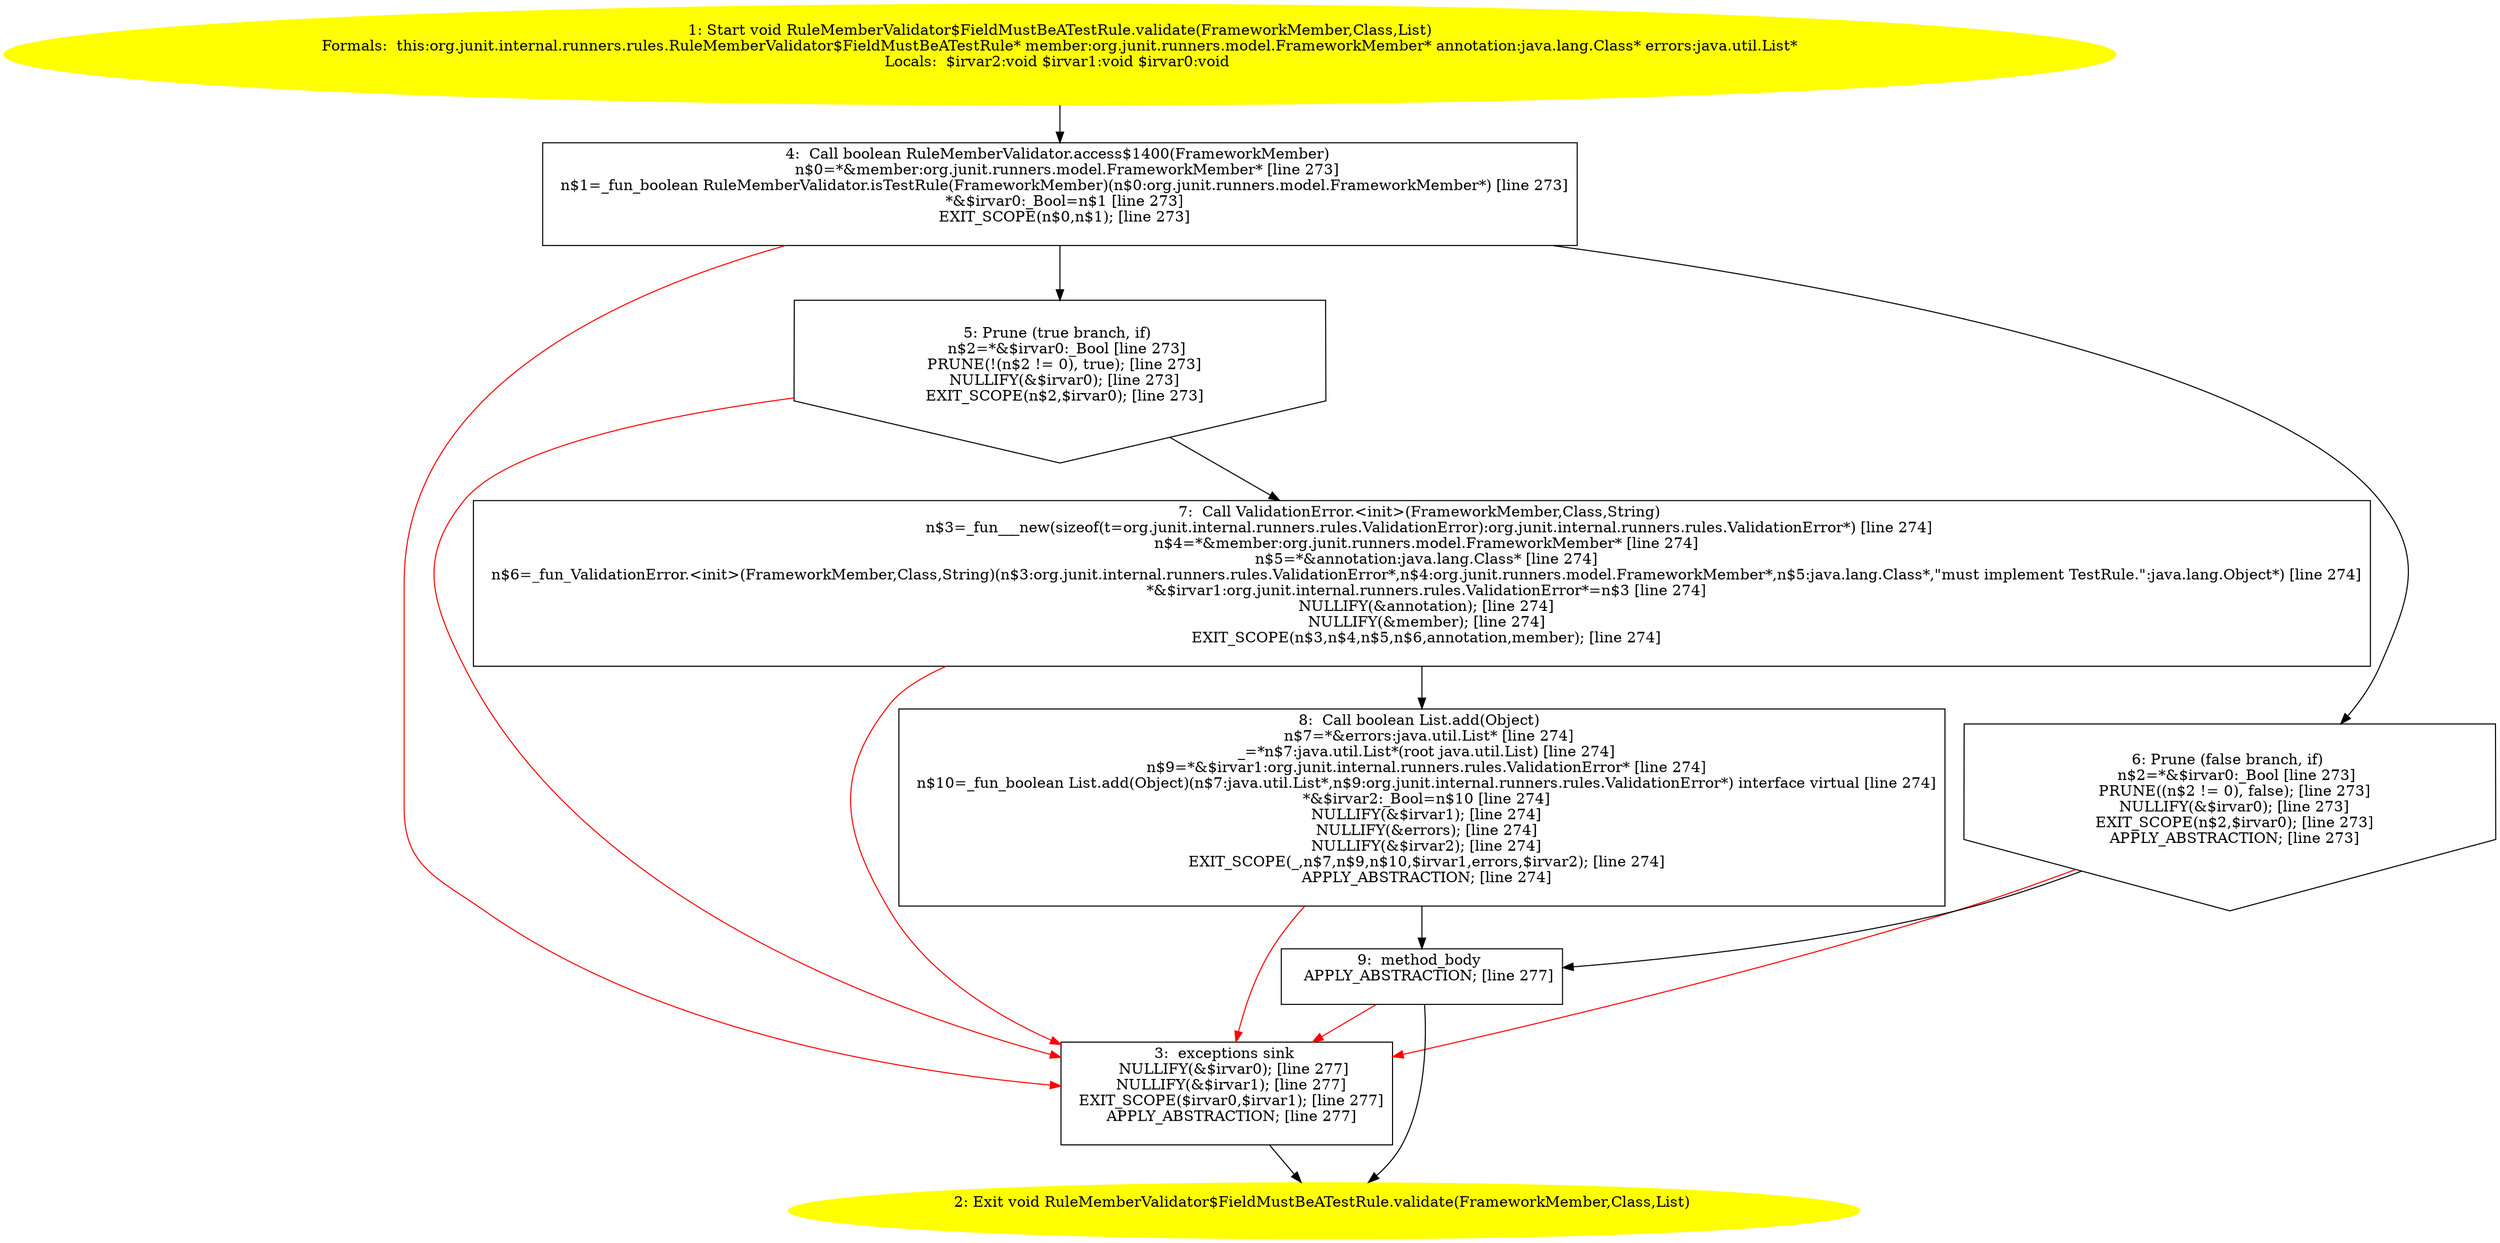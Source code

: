 /* @generated */
digraph cfg {
"org.junit.internal.runners.rules.RuleMemberValidator$FieldMustBeATestRule.validate(org.junit.runners.efe6559dbe6778e09647a5a4f58136d4_1" [label="1: Start void RuleMemberValidator$FieldMustBeATestRule.validate(FrameworkMember,Class,List)\nFormals:  this:org.junit.internal.runners.rules.RuleMemberValidator$FieldMustBeATestRule* member:org.junit.runners.model.FrameworkMember* annotation:java.lang.Class* errors:java.util.List*\nLocals:  $irvar2:void $irvar1:void $irvar0:void \n  " color=yellow style=filled]
	

	 "org.junit.internal.runners.rules.RuleMemberValidator$FieldMustBeATestRule.validate(org.junit.runners.efe6559dbe6778e09647a5a4f58136d4_1" -> "org.junit.internal.runners.rules.RuleMemberValidator$FieldMustBeATestRule.validate(org.junit.runners.efe6559dbe6778e09647a5a4f58136d4_4" ;
"org.junit.internal.runners.rules.RuleMemberValidator$FieldMustBeATestRule.validate(org.junit.runners.efe6559dbe6778e09647a5a4f58136d4_2" [label="2: Exit void RuleMemberValidator$FieldMustBeATestRule.validate(FrameworkMember,Class,List) \n  " color=yellow style=filled]
	

"org.junit.internal.runners.rules.RuleMemberValidator$FieldMustBeATestRule.validate(org.junit.runners.efe6559dbe6778e09647a5a4f58136d4_3" [label="3:  exceptions sink \n   NULLIFY(&$irvar0); [line 277]\n  NULLIFY(&$irvar1); [line 277]\n  EXIT_SCOPE($irvar0,$irvar1); [line 277]\n  APPLY_ABSTRACTION; [line 277]\n " shape="box"]
	

	 "org.junit.internal.runners.rules.RuleMemberValidator$FieldMustBeATestRule.validate(org.junit.runners.efe6559dbe6778e09647a5a4f58136d4_3" -> "org.junit.internal.runners.rules.RuleMemberValidator$FieldMustBeATestRule.validate(org.junit.runners.efe6559dbe6778e09647a5a4f58136d4_2" ;
"org.junit.internal.runners.rules.RuleMemberValidator$FieldMustBeATestRule.validate(org.junit.runners.efe6559dbe6778e09647a5a4f58136d4_4" [label="4:  Call boolean RuleMemberValidator.access$1400(FrameworkMember) \n   n$0=*&member:org.junit.runners.model.FrameworkMember* [line 273]\n  n$1=_fun_boolean RuleMemberValidator.isTestRule(FrameworkMember)(n$0:org.junit.runners.model.FrameworkMember*) [line 273]\n  *&$irvar0:_Bool=n$1 [line 273]\n  EXIT_SCOPE(n$0,n$1); [line 273]\n " shape="box"]
	

	 "org.junit.internal.runners.rules.RuleMemberValidator$FieldMustBeATestRule.validate(org.junit.runners.efe6559dbe6778e09647a5a4f58136d4_4" -> "org.junit.internal.runners.rules.RuleMemberValidator$FieldMustBeATestRule.validate(org.junit.runners.efe6559dbe6778e09647a5a4f58136d4_5" ;
	 "org.junit.internal.runners.rules.RuleMemberValidator$FieldMustBeATestRule.validate(org.junit.runners.efe6559dbe6778e09647a5a4f58136d4_4" -> "org.junit.internal.runners.rules.RuleMemberValidator$FieldMustBeATestRule.validate(org.junit.runners.efe6559dbe6778e09647a5a4f58136d4_6" ;
	 "org.junit.internal.runners.rules.RuleMemberValidator$FieldMustBeATestRule.validate(org.junit.runners.efe6559dbe6778e09647a5a4f58136d4_4" -> "org.junit.internal.runners.rules.RuleMemberValidator$FieldMustBeATestRule.validate(org.junit.runners.efe6559dbe6778e09647a5a4f58136d4_3" [color="red" ];
"org.junit.internal.runners.rules.RuleMemberValidator$FieldMustBeATestRule.validate(org.junit.runners.efe6559dbe6778e09647a5a4f58136d4_5" [label="5: Prune (true branch, if) \n   n$2=*&$irvar0:_Bool [line 273]\n  PRUNE(!(n$2 != 0), true); [line 273]\n  NULLIFY(&$irvar0); [line 273]\n  EXIT_SCOPE(n$2,$irvar0); [line 273]\n " shape="invhouse"]
	

	 "org.junit.internal.runners.rules.RuleMemberValidator$FieldMustBeATestRule.validate(org.junit.runners.efe6559dbe6778e09647a5a4f58136d4_5" -> "org.junit.internal.runners.rules.RuleMemberValidator$FieldMustBeATestRule.validate(org.junit.runners.efe6559dbe6778e09647a5a4f58136d4_7" ;
	 "org.junit.internal.runners.rules.RuleMemberValidator$FieldMustBeATestRule.validate(org.junit.runners.efe6559dbe6778e09647a5a4f58136d4_5" -> "org.junit.internal.runners.rules.RuleMemberValidator$FieldMustBeATestRule.validate(org.junit.runners.efe6559dbe6778e09647a5a4f58136d4_3" [color="red" ];
"org.junit.internal.runners.rules.RuleMemberValidator$FieldMustBeATestRule.validate(org.junit.runners.efe6559dbe6778e09647a5a4f58136d4_6" [label="6: Prune (false branch, if) \n   n$2=*&$irvar0:_Bool [line 273]\n  PRUNE((n$2 != 0), false); [line 273]\n  NULLIFY(&$irvar0); [line 273]\n  EXIT_SCOPE(n$2,$irvar0); [line 273]\n  APPLY_ABSTRACTION; [line 273]\n " shape="invhouse"]
	

	 "org.junit.internal.runners.rules.RuleMemberValidator$FieldMustBeATestRule.validate(org.junit.runners.efe6559dbe6778e09647a5a4f58136d4_6" -> "org.junit.internal.runners.rules.RuleMemberValidator$FieldMustBeATestRule.validate(org.junit.runners.efe6559dbe6778e09647a5a4f58136d4_9" ;
	 "org.junit.internal.runners.rules.RuleMemberValidator$FieldMustBeATestRule.validate(org.junit.runners.efe6559dbe6778e09647a5a4f58136d4_6" -> "org.junit.internal.runners.rules.RuleMemberValidator$FieldMustBeATestRule.validate(org.junit.runners.efe6559dbe6778e09647a5a4f58136d4_3" [color="red" ];
"org.junit.internal.runners.rules.RuleMemberValidator$FieldMustBeATestRule.validate(org.junit.runners.efe6559dbe6778e09647a5a4f58136d4_7" [label="7:  Call ValidationError.<init>(FrameworkMember,Class,String) \n   n$3=_fun___new(sizeof(t=org.junit.internal.runners.rules.ValidationError):org.junit.internal.runners.rules.ValidationError*) [line 274]\n  n$4=*&member:org.junit.runners.model.FrameworkMember* [line 274]\n  n$5=*&annotation:java.lang.Class* [line 274]\n  n$6=_fun_ValidationError.<init>(FrameworkMember,Class,String)(n$3:org.junit.internal.runners.rules.ValidationError*,n$4:org.junit.runners.model.FrameworkMember*,n$5:java.lang.Class*,\"must implement TestRule.\":java.lang.Object*) [line 274]\n  *&$irvar1:org.junit.internal.runners.rules.ValidationError*=n$3 [line 274]\n  NULLIFY(&annotation); [line 274]\n  NULLIFY(&member); [line 274]\n  EXIT_SCOPE(n$3,n$4,n$5,n$6,annotation,member); [line 274]\n " shape="box"]
	

	 "org.junit.internal.runners.rules.RuleMemberValidator$FieldMustBeATestRule.validate(org.junit.runners.efe6559dbe6778e09647a5a4f58136d4_7" -> "org.junit.internal.runners.rules.RuleMemberValidator$FieldMustBeATestRule.validate(org.junit.runners.efe6559dbe6778e09647a5a4f58136d4_8" ;
	 "org.junit.internal.runners.rules.RuleMemberValidator$FieldMustBeATestRule.validate(org.junit.runners.efe6559dbe6778e09647a5a4f58136d4_7" -> "org.junit.internal.runners.rules.RuleMemberValidator$FieldMustBeATestRule.validate(org.junit.runners.efe6559dbe6778e09647a5a4f58136d4_3" [color="red" ];
"org.junit.internal.runners.rules.RuleMemberValidator$FieldMustBeATestRule.validate(org.junit.runners.efe6559dbe6778e09647a5a4f58136d4_8" [label="8:  Call boolean List.add(Object) \n   n$7=*&errors:java.util.List* [line 274]\n  _=*n$7:java.util.List*(root java.util.List) [line 274]\n  n$9=*&$irvar1:org.junit.internal.runners.rules.ValidationError* [line 274]\n  n$10=_fun_boolean List.add(Object)(n$7:java.util.List*,n$9:org.junit.internal.runners.rules.ValidationError*) interface virtual [line 274]\n  *&$irvar2:_Bool=n$10 [line 274]\n  NULLIFY(&$irvar1); [line 274]\n  NULLIFY(&errors); [line 274]\n  NULLIFY(&$irvar2); [line 274]\n  EXIT_SCOPE(_,n$7,n$9,n$10,$irvar1,errors,$irvar2); [line 274]\n  APPLY_ABSTRACTION; [line 274]\n " shape="box"]
	

	 "org.junit.internal.runners.rules.RuleMemberValidator$FieldMustBeATestRule.validate(org.junit.runners.efe6559dbe6778e09647a5a4f58136d4_8" -> "org.junit.internal.runners.rules.RuleMemberValidator$FieldMustBeATestRule.validate(org.junit.runners.efe6559dbe6778e09647a5a4f58136d4_9" ;
	 "org.junit.internal.runners.rules.RuleMemberValidator$FieldMustBeATestRule.validate(org.junit.runners.efe6559dbe6778e09647a5a4f58136d4_8" -> "org.junit.internal.runners.rules.RuleMemberValidator$FieldMustBeATestRule.validate(org.junit.runners.efe6559dbe6778e09647a5a4f58136d4_3" [color="red" ];
"org.junit.internal.runners.rules.RuleMemberValidator$FieldMustBeATestRule.validate(org.junit.runners.efe6559dbe6778e09647a5a4f58136d4_9" [label="9:  method_body \n   APPLY_ABSTRACTION; [line 277]\n " shape="box"]
	

	 "org.junit.internal.runners.rules.RuleMemberValidator$FieldMustBeATestRule.validate(org.junit.runners.efe6559dbe6778e09647a5a4f58136d4_9" -> "org.junit.internal.runners.rules.RuleMemberValidator$FieldMustBeATestRule.validate(org.junit.runners.efe6559dbe6778e09647a5a4f58136d4_2" ;
	 "org.junit.internal.runners.rules.RuleMemberValidator$FieldMustBeATestRule.validate(org.junit.runners.efe6559dbe6778e09647a5a4f58136d4_9" -> "org.junit.internal.runners.rules.RuleMemberValidator$FieldMustBeATestRule.validate(org.junit.runners.efe6559dbe6778e09647a5a4f58136d4_3" [color="red" ];
}

